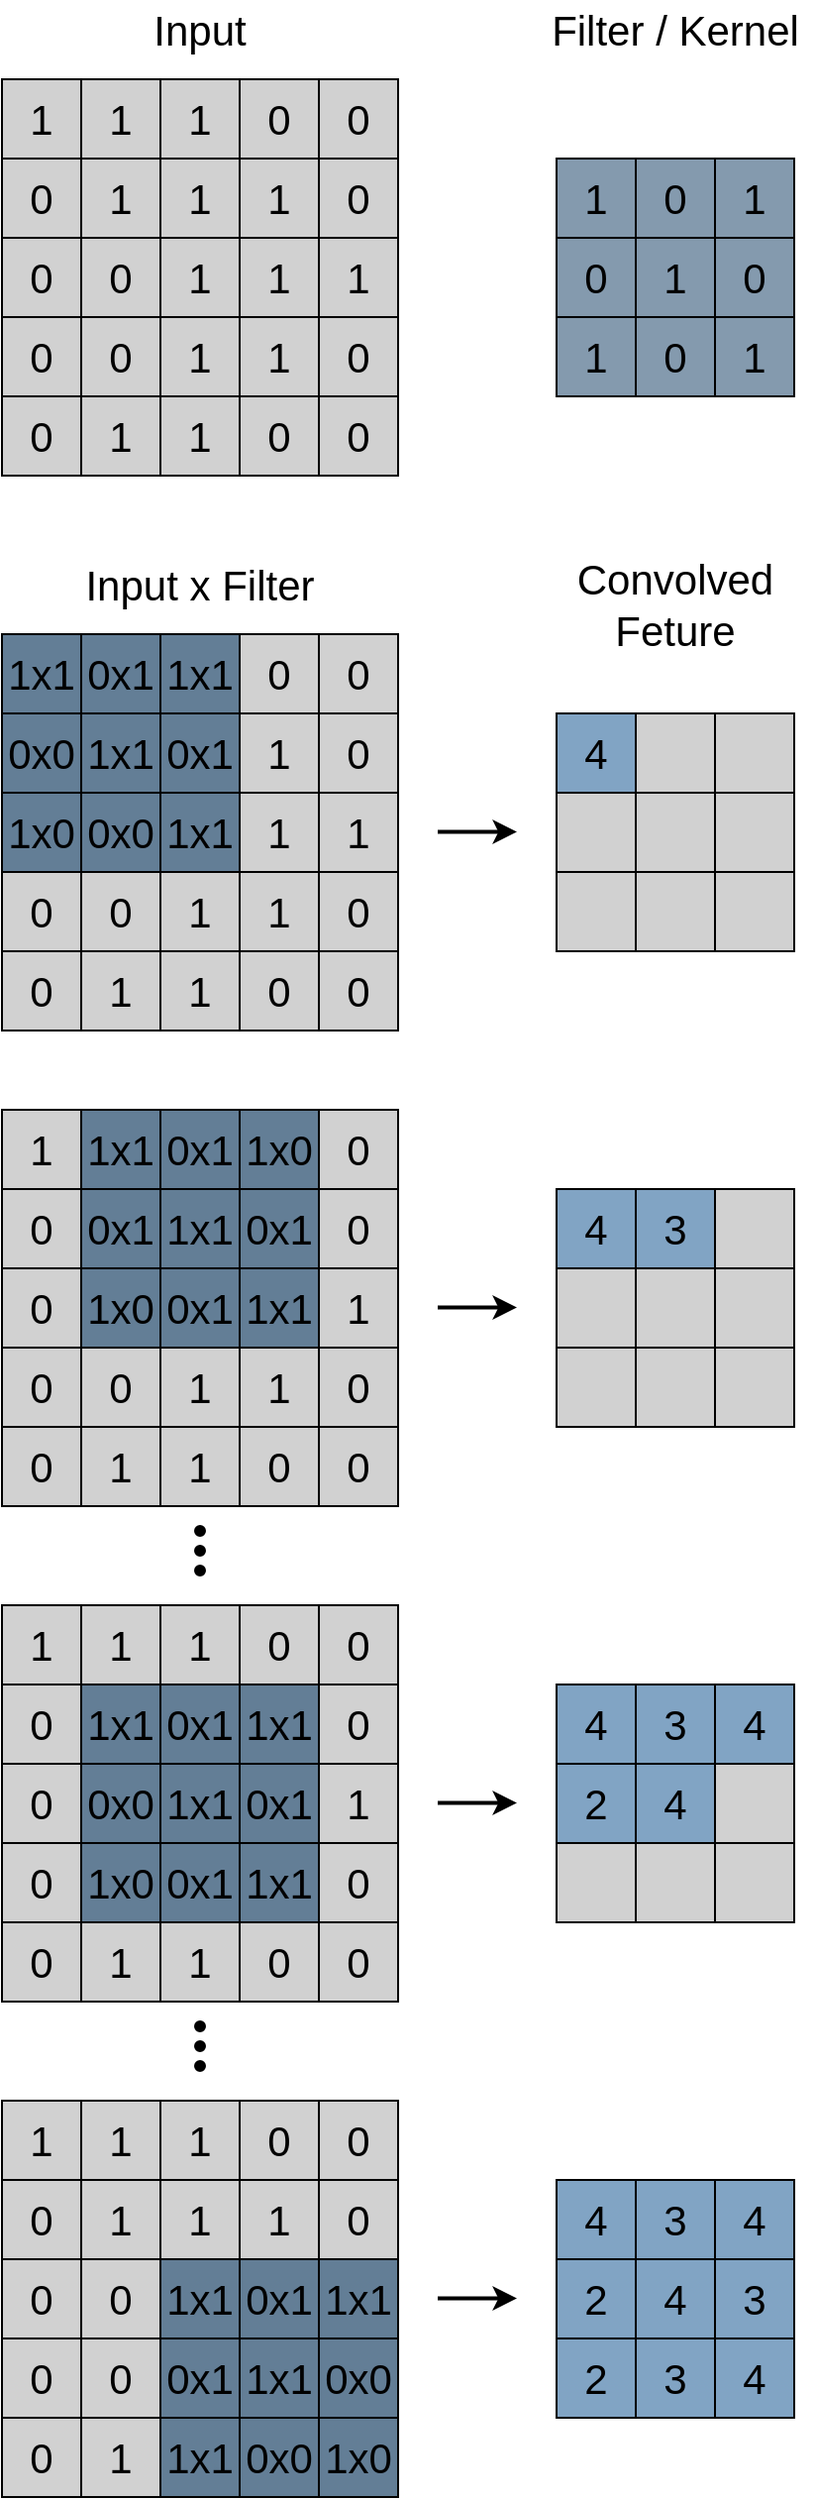 <mxfile version="13.0.8" type="device"><diagram id="mAF7SXQ1XFyMI6pTBtp6" name="Page-1"><mxGraphModel dx="2844" dy="1666" grid="1" gridSize="10" guides="1" tooltips="1" connect="1" arrows="1" fold="1" page="1" pageScale="1" pageWidth="827" pageHeight="1169" math="0" shadow="0"><root><mxCell id="0"/><mxCell id="1" parent="0"/><mxCell id="jzNENLm-D57coxtPgJk1-6" value="" style="whiteSpace=wrap;html=1;aspect=fixed;shadow=0;strokeColor=#000000;strokeWidth=1;fillColor=#D1D1D1;gradientColor=none;" vertex="1" parent="1"><mxGeometry x="80" y="360" width="200" height="200" as="geometry"/></mxCell><mxCell id="jzNENLm-D57coxtPgJk1-7" value="1x1" style="whiteSpace=wrap;html=1;aspect=fixed;shadow=0;strokeColor=#000000;strokeWidth=1;fillColor=#637E96;gradientColor=none;fontSize=21;" vertex="1" parent="1"><mxGeometry x="80" y="360" width="40" height="40" as="geometry"/></mxCell><mxCell id="jzNENLm-D57coxtPgJk1-8" value="0x1" style="whiteSpace=wrap;html=1;aspect=fixed;shadow=0;strokeColor=#000000;strokeWidth=1;fillColor=#637E96;gradientColor=none;fontSize=21;" vertex="1" parent="1"><mxGeometry x="120" y="360" width="40" height="40" as="geometry"/></mxCell><mxCell id="jzNENLm-D57coxtPgJk1-9" value="1x1" style="whiteSpace=wrap;html=1;aspect=fixed;shadow=0;strokeColor=#000000;strokeWidth=1;fillColor=#637E96;gradientColor=none;fontSize=21;" vertex="1" parent="1"><mxGeometry x="160" y="360" width="40" height="40" as="geometry"/></mxCell><mxCell id="jzNENLm-D57coxtPgJk1-10" value="0" style="whiteSpace=wrap;html=1;aspect=fixed;shadow=0;strokeColor=#000000;strokeWidth=1;fillColor=#D1D1D1;gradientColor=none;fontSize=21;" vertex="1" parent="1"><mxGeometry x="200" y="360" width="40" height="40" as="geometry"/></mxCell><mxCell id="jzNENLm-D57coxtPgJk1-12" value="0" style="whiteSpace=wrap;html=1;aspect=fixed;shadow=0;strokeColor=#000000;strokeWidth=1;fillColor=#D1D1D1;gradientColor=none;fontSize=21;" vertex="1" parent="1"><mxGeometry x="240" y="360" width="40" height="40" as="geometry"/></mxCell><mxCell id="jzNENLm-D57coxtPgJk1-19" value="0x0" style="whiteSpace=wrap;html=1;aspect=fixed;shadow=0;strokeColor=#000000;strokeWidth=1;fillColor=#637E96;gradientColor=none;fontSize=21;" vertex="1" parent="1"><mxGeometry x="80" y="400" width="40" height="40" as="geometry"/></mxCell><mxCell id="jzNENLm-D57coxtPgJk1-20" value="1x1" style="whiteSpace=wrap;html=1;aspect=fixed;shadow=0;strokeColor=#000000;strokeWidth=1;fillColor=#637E96;gradientColor=none;fontSize=21;" vertex="1" parent="1"><mxGeometry x="120" y="400" width="40" height="40" as="geometry"/></mxCell><mxCell id="jzNENLm-D57coxtPgJk1-21" value="0x1" style="whiteSpace=wrap;html=1;aspect=fixed;shadow=0;strokeColor=#000000;strokeWidth=1;fillColor=#637E96;gradientColor=none;fontSize=21;" vertex="1" parent="1"><mxGeometry x="160" y="400" width="40" height="40" as="geometry"/></mxCell><mxCell id="jzNENLm-D57coxtPgJk1-22" value="1" style="whiteSpace=wrap;html=1;aspect=fixed;shadow=0;strokeColor=#000000;strokeWidth=1;fillColor=#D1D1D1;gradientColor=none;fontSize=21;" vertex="1" parent="1"><mxGeometry x="200" y="400" width="40" height="40" as="geometry"/></mxCell><mxCell id="jzNENLm-D57coxtPgJk1-23" value="0" style="whiteSpace=wrap;html=1;aspect=fixed;shadow=0;strokeColor=#000000;strokeWidth=1;fillColor=#D1D1D1;gradientColor=none;fontSize=21;" vertex="1" parent="1"><mxGeometry x="240" y="400" width="40" height="40" as="geometry"/></mxCell><mxCell id="jzNENLm-D57coxtPgJk1-24" value="1x0" style="whiteSpace=wrap;html=1;aspect=fixed;shadow=0;strokeColor=#000000;strokeWidth=1;fillColor=#637E96;gradientColor=none;fontSize=21;" vertex="1" parent="1"><mxGeometry x="80" y="440" width="40" height="40" as="geometry"/></mxCell><mxCell id="jzNENLm-D57coxtPgJk1-25" value="0x0" style="whiteSpace=wrap;html=1;aspect=fixed;shadow=0;strokeColor=#000000;strokeWidth=1;fillColor=#637E96;gradientColor=none;fontSize=21;" vertex="1" parent="1"><mxGeometry x="120" y="440" width="40" height="40" as="geometry"/></mxCell><mxCell id="jzNENLm-D57coxtPgJk1-26" value="1x1" style="whiteSpace=wrap;html=1;aspect=fixed;shadow=0;strokeColor=#000000;strokeWidth=1;fillColor=#637E96;gradientColor=none;fontSize=21;" vertex="1" parent="1"><mxGeometry x="160" y="440" width="40" height="40" as="geometry"/></mxCell><mxCell id="jzNENLm-D57coxtPgJk1-27" value="1" style="whiteSpace=wrap;html=1;aspect=fixed;shadow=0;strokeColor=#000000;strokeWidth=1;fillColor=#D1D1D1;gradientColor=none;fontSize=21;" vertex="1" parent="1"><mxGeometry x="200" y="440" width="40" height="40" as="geometry"/></mxCell><mxCell id="jzNENLm-D57coxtPgJk1-28" value="1" style="whiteSpace=wrap;html=1;aspect=fixed;shadow=0;strokeColor=#000000;strokeWidth=1;fillColor=#D1D1D1;gradientColor=none;fontSize=21;" vertex="1" parent="1"><mxGeometry x="240" y="440" width="40" height="40" as="geometry"/></mxCell><mxCell id="jzNENLm-D57coxtPgJk1-29" value="0" style="whiteSpace=wrap;html=1;aspect=fixed;shadow=0;strokeColor=#000000;strokeWidth=1;fillColor=#D1D1D1;gradientColor=none;fontSize=21;" vertex="1" parent="1"><mxGeometry x="80" y="480" width="40" height="40" as="geometry"/></mxCell><mxCell id="jzNENLm-D57coxtPgJk1-30" value="0" style="whiteSpace=wrap;html=1;aspect=fixed;shadow=0;strokeColor=#000000;strokeWidth=1;fillColor=#D1D1D1;gradientColor=none;fontSize=21;" vertex="1" parent="1"><mxGeometry x="120" y="480" width="40" height="40" as="geometry"/></mxCell><mxCell id="jzNENLm-D57coxtPgJk1-31" value="1" style="whiteSpace=wrap;html=1;aspect=fixed;shadow=0;strokeColor=#000000;strokeWidth=1;fillColor=#D1D1D1;gradientColor=none;fontSize=21;" vertex="1" parent="1"><mxGeometry x="160" y="480" width="40" height="40" as="geometry"/></mxCell><mxCell id="jzNENLm-D57coxtPgJk1-32" value="1" style="whiteSpace=wrap;html=1;aspect=fixed;shadow=0;strokeColor=#000000;strokeWidth=1;fillColor=#D1D1D1;gradientColor=none;fontSize=21;" vertex="1" parent="1"><mxGeometry x="200" y="480" width="40" height="40" as="geometry"/></mxCell><mxCell id="jzNENLm-D57coxtPgJk1-33" value="0" style="whiteSpace=wrap;html=1;aspect=fixed;shadow=0;strokeColor=#000000;strokeWidth=1;fillColor=#D1D1D1;gradientColor=none;fontSize=21;" vertex="1" parent="1"><mxGeometry x="240" y="480" width="40" height="40" as="geometry"/></mxCell><mxCell id="jzNENLm-D57coxtPgJk1-34" value="0" style="whiteSpace=wrap;html=1;aspect=fixed;shadow=0;strokeColor=#000000;strokeWidth=1;fillColor=#D1D1D1;gradientColor=none;fontSize=21;" vertex="1" parent="1"><mxGeometry x="80" y="520" width="40" height="40" as="geometry"/></mxCell><mxCell id="jzNENLm-D57coxtPgJk1-35" value="1" style="whiteSpace=wrap;html=1;aspect=fixed;shadow=0;strokeColor=#000000;strokeWidth=1;fillColor=#D1D1D1;gradientColor=none;fontSize=21;" vertex="1" parent="1"><mxGeometry x="120" y="520" width="40" height="40" as="geometry"/></mxCell><mxCell id="jzNENLm-D57coxtPgJk1-36" value="1" style="whiteSpace=wrap;html=1;aspect=fixed;shadow=0;strokeColor=#000000;strokeWidth=1;fillColor=#D1D1D1;gradientColor=none;fontSize=21;" vertex="1" parent="1"><mxGeometry x="160" y="520" width="40" height="40" as="geometry"/></mxCell><mxCell id="jzNENLm-D57coxtPgJk1-37" value="0" style="whiteSpace=wrap;html=1;aspect=fixed;shadow=0;strokeColor=#000000;strokeWidth=1;fillColor=#D1D1D1;gradientColor=none;fontSize=21;" vertex="1" parent="1"><mxGeometry x="200" y="520" width="40" height="40" as="geometry"/></mxCell><mxCell id="jzNENLm-D57coxtPgJk1-38" value="0" style="whiteSpace=wrap;html=1;aspect=fixed;shadow=0;strokeColor=#000000;strokeWidth=1;fillColor=#D1D1D1;gradientColor=none;fontSize=21;" vertex="1" parent="1"><mxGeometry x="240" y="520" width="40" height="40" as="geometry"/></mxCell><mxCell id="jzNENLm-D57coxtPgJk1-39" value="" style="whiteSpace=wrap;html=1;aspect=fixed;shadow=0;strokeColor=#000000;strokeWidth=1;fillColor=#D1D1D1;gradientColor=none;fontSize=21;" vertex="1" parent="1"><mxGeometry x="360" y="400" width="120" height="120" as="geometry"/></mxCell><mxCell id="jzNENLm-D57coxtPgJk1-41" value="4" style="whiteSpace=wrap;html=1;aspect=fixed;shadow=0;strokeColor=#000000;strokeWidth=1;fillColor=#81A4C4;gradientColor=none;fontSize=21;" vertex="1" parent="1"><mxGeometry x="360" y="400" width="40" height="40" as="geometry"/></mxCell><mxCell id="jzNENLm-D57coxtPgJk1-42" value="&amp;nbsp;" style="whiteSpace=wrap;html=1;aspect=fixed;shadow=0;strokeColor=#000000;strokeWidth=1;fillColor=#D1D1D1;gradientColor=none;fontSize=21;" vertex="1" parent="1"><mxGeometry x="400" y="400" width="40" height="40" as="geometry"/></mxCell><mxCell id="jzNENLm-D57coxtPgJk1-43" value="&amp;nbsp;" style="whiteSpace=wrap;html=1;aspect=fixed;shadow=0;strokeColor=#000000;strokeWidth=1;fillColor=#D1D1D1;gradientColor=none;fontSize=21;" vertex="1" parent="1"><mxGeometry x="440" y="400" width="40" height="40" as="geometry"/></mxCell><mxCell id="jzNENLm-D57coxtPgJk1-44" value="&amp;nbsp;" style="whiteSpace=wrap;html=1;aspect=fixed;shadow=0;strokeColor=#000000;strokeWidth=1;fillColor=#D1D1D1;gradientColor=none;fontSize=21;" vertex="1" parent="1"><mxGeometry x="360" y="440" width="40" height="40" as="geometry"/></mxCell><mxCell id="jzNENLm-D57coxtPgJk1-45" value="&amp;nbsp;" style="whiteSpace=wrap;html=1;aspect=fixed;shadow=0;strokeColor=#000000;strokeWidth=1;fillColor=#D1D1D1;gradientColor=none;fontSize=21;" vertex="1" parent="1"><mxGeometry x="400" y="440" width="40" height="40" as="geometry"/></mxCell><mxCell id="jzNENLm-D57coxtPgJk1-46" value="&amp;nbsp;" style="whiteSpace=wrap;html=1;aspect=fixed;shadow=0;strokeColor=#000000;strokeWidth=1;fillColor=#D1D1D1;gradientColor=none;fontSize=21;" vertex="1" parent="1"><mxGeometry x="440" y="440" width="40" height="40" as="geometry"/></mxCell><mxCell id="jzNENLm-D57coxtPgJk1-47" value="&amp;nbsp;" style="whiteSpace=wrap;html=1;aspect=fixed;shadow=0;strokeColor=#000000;strokeWidth=1;fillColor=#D1D1D1;gradientColor=none;fontSize=21;" vertex="1" parent="1"><mxGeometry x="360" y="480" width="40" height="40" as="geometry"/></mxCell><mxCell id="jzNENLm-D57coxtPgJk1-48" value="&amp;nbsp;" style="whiteSpace=wrap;html=1;aspect=fixed;shadow=0;strokeColor=#000000;strokeWidth=1;fillColor=#D1D1D1;gradientColor=none;fontSize=21;" vertex="1" parent="1"><mxGeometry x="400" y="480" width="40" height="40" as="geometry"/></mxCell><mxCell id="jzNENLm-D57coxtPgJk1-49" value="&amp;nbsp;" style="whiteSpace=wrap;html=1;aspect=fixed;shadow=0;strokeColor=#000000;strokeWidth=1;fillColor=#D1D1D1;gradientColor=none;fontSize=21;" vertex="1" parent="1"><mxGeometry x="440" y="480" width="40" height="40" as="geometry"/></mxCell><mxCell id="jzNENLm-D57coxtPgJk1-50" value="" style="whiteSpace=wrap;html=1;aspect=fixed;shadow=0;strokeColor=#000000;strokeWidth=1;fillColor=#D1D1D1;gradientColor=none;" vertex="1" parent="1"><mxGeometry x="80" y="1100" width="200" height="200" as="geometry"/></mxCell><mxCell id="jzNENLm-D57coxtPgJk1-51" value="1" style="whiteSpace=wrap;html=1;aspect=fixed;shadow=0;strokeColor=#000000;strokeWidth=1;fillColor=#D1D1D1;gradientColor=none;fontSize=21;" vertex="1" parent="1"><mxGeometry x="80" y="1100" width="40" height="40" as="geometry"/></mxCell><mxCell id="jzNENLm-D57coxtPgJk1-52" value="1" style="whiteSpace=wrap;html=1;aspect=fixed;shadow=0;strokeColor=#000000;strokeWidth=1;fillColor=#D1D1D1;gradientColor=none;fontSize=21;" vertex="1" parent="1"><mxGeometry x="120" y="1100" width="40" height="40" as="geometry"/></mxCell><mxCell id="jzNENLm-D57coxtPgJk1-53" value="1" style="whiteSpace=wrap;html=1;aspect=fixed;shadow=0;strokeColor=#000000;strokeWidth=1;fillColor=#D1D1D1;gradientColor=none;fontSize=21;" vertex="1" parent="1"><mxGeometry x="160" y="1100" width="40" height="40" as="geometry"/></mxCell><mxCell id="jzNENLm-D57coxtPgJk1-54" value="0" style="whiteSpace=wrap;html=1;aspect=fixed;shadow=0;strokeColor=#000000;strokeWidth=1;fillColor=#D1D1D1;gradientColor=none;fontSize=21;" vertex="1" parent="1"><mxGeometry x="200" y="1100" width="40" height="40" as="geometry"/></mxCell><mxCell id="jzNENLm-D57coxtPgJk1-55" value="0" style="whiteSpace=wrap;html=1;aspect=fixed;shadow=0;strokeColor=#000000;strokeWidth=1;fillColor=#D1D1D1;gradientColor=none;fontSize=21;" vertex="1" parent="1"><mxGeometry x="240" y="1100" width="40" height="40" as="geometry"/></mxCell><mxCell id="jzNENLm-D57coxtPgJk1-56" value="0" style="whiteSpace=wrap;html=1;aspect=fixed;shadow=0;strokeColor=#000000;strokeWidth=1;fillColor=#D1D1D1;gradientColor=none;fontSize=21;" vertex="1" parent="1"><mxGeometry x="80" y="1140" width="40" height="40" as="geometry"/></mxCell><mxCell id="jzNENLm-D57coxtPgJk1-57" value="1" style="whiteSpace=wrap;html=1;aspect=fixed;shadow=0;strokeColor=#000000;strokeWidth=1;fillColor=#D1D1D1;gradientColor=none;fontSize=21;" vertex="1" parent="1"><mxGeometry x="120" y="1140" width="40" height="40" as="geometry"/></mxCell><mxCell id="jzNENLm-D57coxtPgJk1-58" value="1" style="whiteSpace=wrap;html=1;aspect=fixed;shadow=0;strokeColor=#000000;strokeWidth=1;fillColor=#D1D1D1;gradientColor=none;fontSize=21;" vertex="1" parent="1"><mxGeometry x="160" y="1140" width="40" height="40" as="geometry"/></mxCell><mxCell id="jzNENLm-D57coxtPgJk1-59" value="1" style="whiteSpace=wrap;html=1;aspect=fixed;shadow=0;strokeColor=#000000;strokeWidth=1;fillColor=#D1D1D1;gradientColor=none;fontSize=21;" vertex="1" parent="1"><mxGeometry x="200" y="1140" width="40" height="40" as="geometry"/></mxCell><mxCell id="jzNENLm-D57coxtPgJk1-60" value="0" style="whiteSpace=wrap;html=1;aspect=fixed;shadow=0;strokeColor=#000000;strokeWidth=1;fillColor=#D1D1D1;gradientColor=none;fontSize=21;" vertex="1" parent="1"><mxGeometry x="240" y="1140" width="40" height="40" as="geometry"/></mxCell><mxCell id="jzNENLm-D57coxtPgJk1-61" value="0" style="whiteSpace=wrap;html=1;aspect=fixed;shadow=0;strokeColor=#000000;strokeWidth=1;fillColor=#D1D1D1;gradientColor=none;fontSize=21;" vertex="1" parent="1"><mxGeometry x="80" y="1180" width="40" height="40" as="geometry"/></mxCell><mxCell id="jzNENLm-D57coxtPgJk1-62" value="0" style="whiteSpace=wrap;html=1;aspect=fixed;shadow=0;strokeColor=#000000;strokeWidth=1;fillColor=#D1D1D1;gradientColor=none;fontSize=21;" vertex="1" parent="1"><mxGeometry x="120" y="1180" width="40" height="40" as="geometry"/></mxCell><mxCell id="jzNENLm-D57coxtPgJk1-63" value="1x1" style="whiteSpace=wrap;html=1;aspect=fixed;shadow=0;strokeColor=#000000;strokeWidth=1;fillColor=#637E96;gradientColor=none;fontSize=21;" vertex="1" parent="1"><mxGeometry x="160" y="1180" width="40" height="40" as="geometry"/></mxCell><mxCell id="jzNENLm-D57coxtPgJk1-64" value="0x1" style="whiteSpace=wrap;html=1;aspect=fixed;shadow=0;strokeColor=#000000;strokeWidth=1;fillColor=#637E96;gradientColor=none;fontSize=21;" vertex="1" parent="1"><mxGeometry x="200" y="1180" width="40" height="40" as="geometry"/></mxCell><mxCell id="jzNENLm-D57coxtPgJk1-65" value="1x1" style="whiteSpace=wrap;html=1;aspect=fixed;shadow=0;strokeColor=#000000;strokeWidth=1;fillColor=#637E96;gradientColor=none;fontSize=21;" vertex="1" parent="1"><mxGeometry x="240" y="1180" width="40" height="40" as="geometry"/></mxCell><mxCell id="jzNENLm-D57coxtPgJk1-66" value="0" style="whiteSpace=wrap;html=1;aspect=fixed;shadow=0;strokeColor=#000000;strokeWidth=1;fillColor=#D1D1D1;gradientColor=none;fontSize=21;" vertex="1" parent="1"><mxGeometry x="80" y="1220" width="40" height="40" as="geometry"/></mxCell><mxCell id="jzNENLm-D57coxtPgJk1-67" value="0" style="whiteSpace=wrap;html=1;aspect=fixed;shadow=0;strokeColor=#000000;strokeWidth=1;fillColor=#D1D1D1;gradientColor=none;fontSize=21;" vertex="1" parent="1"><mxGeometry x="120" y="1220" width="40" height="40" as="geometry"/></mxCell><mxCell id="jzNENLm-D57coxtPgJk1-68" value="0x1" style="whiteSpace=wrap;html=1;aspect=fixed;shadow=0;strokeColor=#000000;strokeWidth=1;fillColor=#637E96;gradientColor=none;fontSize=21;" vertex="1" parent="1"><mxGeometry x="160" y="1220" width="40" height="40" as="geometry"/></mxCell><mxCell id="jzNENLm-D57coxtPgJk1-69" value="1x1" style="whiteSpace=wrap;html=1;aspect=fixed;shadow=0;strokeColor=#000000;strokeWidth=1;fillColor=#637E96;gradientColor=none;fontSize=21;" vertex="1" parent="1"><mxGeometry x="200" y="1220" width="40" height="40" as="geometry"/></mxCell><mxCell id="jzNENLm-D57coxtPgJk1-70" value="0x0" style="whiteSpace=wrap;html=1;aspect=fixed;shadow=0;strokeColor=#000000;strokeWidth=1;fillColor=#637E96;gradientColor=none;fontSize=21;" vertex="1" parent="1"><mxGeometry x="240" y="1220" width="40" height="40" as="geometry"/></mxCell><mxCell id="jzNENLm-D57coxtPgJk1-71" value="0" style="whiteSpace=wrap;html=1;aspect=fixed;shadow=0;strokeColor=#000000;strokeWidth=1;fillColor=#D1D1D1;gradientColor=none;fontSize=21;" vertex="1" parent="1"><mxGeometry x="80" y="1260" width="40" height="40" as="geometry"/></mxCell><mxCell id="jzNENLm-D57coxtPgJk1-72" value="1" style="whiteSpace=wrap;html=1;aspect=fixed;shadow=0;strokeColor=#000000;strokeWidth=1;fillColor=#D1D1D1;gradientColor=none;fontSize=21;" vertex="1" parent="1"><mxGeometry x="120" y="1260" width="40" height="40" as="geometry"/></mxCell><mxCell id="jzNENLm-D57coxtPgJk1-73" value="1x1" style="whiteSpace=wrap;html=1;aspect=fixed;shadow=0;strokeColor=#000000;strokeWidth=1;fillColor=#637E96;gradientColor=none;fontSize=21;" vertex="1" parent="1"><mxGeometry x="160" y="1260" width="40" height="40" as="geometry"/></mxCell><mxCell id="jzNENLm-D57coxtPgJk1-74" value="0x0" style="whiteSpace=wrap;html=1;aspect=fixed;shadow=0;strokeColor=#000000;strokeWidth=1;fillColor=#637E96;gradientColor=none;fontSize=21;" vertex="1" parent="1"><mxGeometry x="200" y="1260" width="40" height="40" as="geometry"/></mxCell><mxCell id="jzNENLm-D57coxtPgJk1-75" value="1x0" style="whiteSpace=wrap;html=1;aspect=fixed;shadow=0;strokeColor=#000000;strokeWidth=1;fillColor=#637E96;gradientColor=none;fontSize=21;" vertex="1" parent="1"><mxGeometry x="240" y="1260" width="40" height="40" as="geometry"/></mxCell><mxCell id="jzNENLm-D57coxtPgJk1-76" value="" style="whiteSpace=wrap;html=1;aspect=fixed;shadow=0;strokeColor=#000000;strokeWidth=1;fillColor=#81A4C4;gradientColor=none;fontSize=21;" vertex="1" parent="1"><mxGeometry x="360" y="1140" width="120" height="120" as="geometry"/></mxCell><mxCell id="jzNENLm-D57coxtPgJk1-77" value="4" style="whiteSpace=wrap;html=1;aspect=fixed;shadow=0;strokeColor=#000000;strokeWidth=1;fillColor=#81A4C4;gradientColor=none;fontSize=21;" vertex="1" parent="1"><mxGeometry x="360" y="1140" width="40" height="40" as="geometry"/></mxCell><mxCell id="jzNENLm-D57coxtPgJk1-78" value="3" style="whiteSpace=wrap;html=1;aspect=fixed;shadow=0;strokeColor=#000000;strokeWidth=1;fillColor=#81A4C4;gradientColor=none;fontSize=21;" vertex="1" parent="1"><mxGeometry x="400" y="1140" width="40" height="40" as="geometry"/></mxCell><mxCell id="jzNENLm-D57coxtPgJk1-79" value="4" style="whiteSpace=wrap;html=1;aspect=fixed;shadow=0;strokeColor=#000000;strokeWidth=1;fillColor=#81A4C4;gradientColor=none;fontSize=21;" vertex="1" parent="1"><mxGeometry x="440" y="1140" width="40" height="40" as="geometry"/></mxCell><mxCell id="jzNENLm-D57coxtPgJk1-80" value="2" style="whiteSpace=wrap;html=1;aspect=fixed;shadow=0;strokeColor=#000000;strokeWidth=1;fillColor=#81A4C4;gradientColor=none;fontSize=21;" vertex="1" parent="1"><mxGeometry x="360" y="1180" width="40" height="40" as="geometry"/></mxCell><mxCell id="jzNENLm-D57coxtPgJk1-81" value="4" style="whiteSpace=wrap;html=1;aspect=fixed;shadow=0;strokeColor=#000000;strokeWidth=1;fillColor=#81A4C4;gradientColor=none;fontSize=21;" vertex="1" parent="1"><mxGeometry x="400" y="1180" width="40" height="40" as="geometry"/></mxCell><mxCell id="jzNENLm-D57coxtPgJk1-82" value="3" style="whiteSpace=wrap;html=1;aspect=fixed;shadow=0;strokeColor=#000000;strokeWidth=1;fillColor=#81A4C4;gradientColor=none;fontSize=21;" vertex="1" parent="1"><mxGeometry x="440" y="1180" width="40" height="40" as="geometry"/></mxCell><mxCell id="jzNENLm-D57coxtPgJk1-83" value="2" style="whiteSpace=wrap;html=1;aspect=fixed;shadow=0;strokeColor=#000000;strokeWidth=1;fillColor=#81A4C4;gradientColor=none;fontSize=21;" vertex="1" parent="1"><mxGeometry x="360" y="1220" width="40" height="40" as="geometry"/></mxCell><mxCell id="jzNENLm-D57coxtPgJk1-84" value="3" style="whiteSpace=wrap;html=1;aspect=fixed;shadow=0;strokeColor=#000000;strokeWidth=1;fillColor=#81A4C4;gradientColor=none;fontSize=21;" vertex="1" parent="1"><mxGeometry x="400" y="1220" width="40" height="40" as="geometry"/></mxCell><mxCell id="jzNENLm-D57coxtPgJk1-85" value="4" style="whiteSpace=wrap;html=1;aspect=fixed;shadow=0;strokeColor=#000000;strokeWidth=1;fillColor=#81A4C4;gradientColor=none;fontSize=21;" vertex="1" parent="1"><mxGeometry x="440" y="1220" width="40" height="40" as="geometry"/></mxCell><mxCell id="jzNENLm-D57coxtPgJk1-86" value="" style="whiteSpace=wrap;html=1;aspect=fixed;shadow=0;strokeColor=#000000;strokeWidth=1;fillColor=#D1D1D1;gradientColor=none;" vertex="1" parent="1"><mxGeometry x="80" y="600" width="200" height="200" as="geometry"/></mxCell><mxCell id="jzNENLm-D57coxtPgJk1-87" value="1" style="whiteSpace=wrap;html=1;aspect=fixed;shadow=0;strokeColor=#000000;strokeWidth=1;fillColor=#D1D1D1;gradientColor=none;fontSize=21;" vertex="1" parent="1"><mxGeometry x="80" y="600" width="40" height="40" as="geometry"/></mxCell><mxCell id="jzNENLm-D57coxtPgJk1-88" value="1x1" style="whiteSpace=wrap;html=1;aspect=fixed;shadow=0;strokeColor=#000000;strokeWidth=1;fillColor=#637E96;gradientColor=none;fontSize=21;" vertex="1" parent="1"><mxGeometry x="120" y="600" width="40" height="40" as="geometry"/></mxCell><mxCell id="jzNENLm-D57coxtPgJk1-89" value="0x1" style="whiteSpace=wrap;html=1;aspect=fixed;shadow=0;strokeColor=#000000;strokeWidth=1;fillColor=#637E96;gradientColor=none;fontSize=21;" vertex="1" parent="1"><mxGeometry x="160" y="600" width="40" height="40" as="geometry"/></mxCell><mxCell id="jzNENLm-D57coxtPgJk1-90" value="1x0" style="whiteSpace=wrap;html=1;aspect=fixed;shadow=0;strokeColor=#000000;strokeWidth=1;fillColor=#637E96;gradientColor=none;fontSize=21;" vertex="1" parent="1"><mxGeometry x="200" y="600" width="40" height="40" as="geometry"/></mxCell><mxCell id="jzNENLm-D57coxtPgJk1-91" value="0" style="whiteSpace=wrap;html=1;aspect=fixed;shadow=0;strokeColor=#000000;strokeWidth=1;fillColor=#D1D1D1;gradientColor=none;fontSize=21;" vertex="1" parent="1"><mxGeometry x="240" y="600" width="40" height="40" as="geometry"/></mxCell><mxCell id="jzNENLm-D57coxtPgJk1-92" value="0" style="whiteSpace=wrap;html=1;aspect=fixed;shadow=0;strokeColor=#000000;strokeWidth=1;fillColor=#D1D1D1;gradientColor=none;fontSize=21;" vertex="1" parent="1"><mxGeometry x="80" y="640" width="40" height="40" as="geometry"/></mxCell><mxCell id="jzNENLm-D57coxtPgJk1-93" value="0x1" style="whiteSpace=wrap;html=1;aspect=fixed;shadow=0;strokeColor=#000000;strokeWidth=1;fillColor=#637E96;gradientColor=none;fontSize=21;" vertex="1" parent="1"><mxGeometry x="120" y="640" width="40" height="40" as="geometry"/></mxCell><mxCell id="jzNENLm-D57coxtPgJk1-94" value="1x1" style="whiteSpace=wrap;html=1;aspect=fixed;shadow=0;strokeColor=#000000;strokeWidth=1;fillColor=#637E96;gradientColor=none;fontSize=21;" vertex="1" parent="1"><mxGeometry x="160" y="640" width="40" height="40" as="geometry"/></mxCell><mxCell id="jzNENLm-D57coxtPgJk1-95" value="0x1" style="whiteSpace=wrap;html=1;aspect=fixed;shadow=0;strokeColor=#000000;strokeWidth=1;fillColor=#637E96;gradientColor=none;fontSize=21;" vertex="1" parent="1"><mxGeometry x="200" y="640" width="40" height="40" as="geometry"/></mxCell><mxCell id="jzNENLm-D57coxtPgJk1-96" value="0" style="whiteSpace=wrap;html=1;aspect=fixed;shadow=0;strokeColor=#000000;strokeWidth=1;fillColor=#D1D1D1;gradientColor=none;fontSize=21;" vertex="1" parent="1"><mxGeometry x="240" y="640" width="40" height="40" as="geometry"/></mxCell><mxCell id="jzNENLm-D57coxtPgJk1-97" value="0" style="whiteSpace=wrap;html=1;aspect=fixed;shadow=0;strokeColor=#000000;strokeWidth=1;fillColor=#D1D1D1;gradientColor=none;fontSize=21;" vertex="1" parent="1"><mxGeometry x="80" y="680" width="40" height="40" as="geometry"/></mxCell><mxCell id="jzNENLm-D57coxtPgJk1-98" value="1x0" style="whiteSpace=wrap;html=1;aspect=fixed;shadow=0;strokeColor=#000000;strokeWidth=1;fillColor=#637E96;gradientColor=none;fontSize=21;" vertex="1" parent="1"><mxGeometry x="120" y="680" width="40" height="40" as="geometry"/></mxCell><mxCell id="jzNENLm-D57coxtPgJk1-99" value="0x1" style="whiteSpace=wrap;html=1;aspect=fixed;shadow=0;strokeColor=#000000;strokeWidth=1;fillColor=#637E96;gradientColor=none;fontSize=21;" vertex="1" parent="1"><mxGeometry x="160" y="680" width="40" height="40" as="geometry"/></mxCell><mxCell id="jzNENLm-D57coxtPgJk1-100" value="1x1" style="whiteSpace=wrap;html=1;aspect=fixed;shadow=0;strokeColor=#000000;strokeWidth=1;fillColor=#637E96;gradientColor=none;fontSize=21;" vertex="1" parent="1"><mxGeometry x="200" y="680" width="40" height="40" as="geometry"/></mxCell><mxCell id="jzNENLm-D57coxtPgJk1-101" value="1" style="whiteSpace=wrap;html=1;aspect=fixed;shadow=0;strokeColor=#000000;strokeWidth=1;fillColor=#D1D1D1;gradientColor=none;fontSize=21;" vertex="1" parent="1"><mxGeometry x="240" y="680" width="40" height="40" as="geometry"/></mxCell><mxCell id="jzNENLm-D57coxtPgJk1-102" value="0" style="whiteSpace=wrap;html=1;aspect=fixed;shadow=0;strokeColor=#000000;strokeWidth=1;fillColor=#D1D1D1;gradientColor=none;fontSize=21;" vertex="1" parent="1"><mxGeometry x="80" y="720" width="40" height="40" as="geometry"/></mxCell><mxCell id="jzNENLm-D57coxtPgJk1-103" value="0" style="whiteSpace=wrap;html=1;aspect=fixed;shadow=0;strokeColor=#000000;strokeWidth=1;fillColor=#D1D1D1;gradientColor=none;fontSize=21;" vertex="1" parent="1"><mxGeometry x="120" y="720" width="40" height="40" as="geometry"/></mxCell><mxCell id="jzNENLm-D57coxtPgJk1-104" value="1" style="whiteSpace=wrap;html=1;aspect=fixed;shadow=0;strokeColor=#000000;strokeWidth=1;fillColor=#D1D1D1;gradientColor=none;fontSize=21;" vertex="1" parent="1"><mxGeometry x="160" y="720" width="40" height="40" as="geometry"/></mxCell><mxCell id="jzNENLm-D57coxtPgJk1-105" value="1" style="whiteSpace=wrap;html=1;aspect=fixed;shadow=0;strokeColor=#000000;strokeWidth=1;fillColor=#D1D1D1;gradientColor=none;fontSize=21;" vertex="1" parent="1"><mxGeometry x="200" y="720" width="40" height="40" as="geometry"/></mxCell><mxCell id="jzNENLm-D57coxtPgJk1-106" value="0" style="whiteSpace=wrap;html=1;aspect=fixed;shadow=0;strokeColor=#000000;strokeWidth=1;fillColor=#D1D1D1;gradientColor=none;fontSize=21;" vertex="1" parent="1"><mxGeometry x="240" y="720" width="40" height="40" as="geometry"/></mxCell><mxCell id="jzNENLm-D57coxtPgJk1-107" value="0" style="whiteSpace=wrap;html=1;aspect=fixed;shadow=0;strokeColor=#000000;strokeWidth=1;fillColor=#D1D1D1;gradientColor=none;fontSize=21;" vertex="1" parent="1"><mxGeometry x="80" y="760" width="40" height="40" as="geometry"/></mxCell><mxCell id="jzNENLm-D57coxtPgJk1-108" value="1" style="whiteSpace=wrap;html=1;aspect=fixed;shadow=0;strokeColor=#000000;strokeWidth=1;fillColor=#D1D1D1;gradientColor=none;fontSize=21;" vertex="1" parent="1"><mxGeometry x="120" y="760" width="40" height="40" as="geometry"/></mxCell><mxCell id="jzNENLm-D57coxtPgJk1-109" value="1" style="whiteSpace=wrap;html=1;aspect=fixed;shadow=0;strokeColor=#000000;strokeWidth=1;fillColor=#D1D1D1;gradientColor=none;fontSize=21;" vertex="1" parent="1"><mxGeometry x="160" y="760" width="40" height="40" as="geometry"/></mxCell><mxCell id="jzNENLm-D57coxtPgJk1-110" value="0" style="whiteSpace=wrap;html=1;aspect=fixed;shadow=0;strokeColor=#000000;strokeWidth=1;fillColor=#D1D1D1;gradientColor=none;fontSize=21;" vertex="1" parent="1"><mxGeometry x="200" y="760" width="40" height="40" as="geometry"/></mxCell><mxCell id="jzNENLm-D57coxtPgJk1-111" value="0" style="whiteSpace=wrap;html=1;aspect=fixed;shadow=0;strokeColor=#000000;strokeWidth=1;fillColor=#D1D1D1;gradientColor=none;fontSize=21;" vertex="1" parent="1"><mxGeometry x="240" y="760" width="40" height="40" as="geometry"/></mxCell><mxCell id="jzNENLm-D57coxtPgJk1-112" value="" style="whiteSpace=wrap;html=1;aspect=fixed;shadow=0;strokeColor=#000000;strokeWidth=1;fillColor=#D1D1D1;gradientColor=none;fontSize=21;" vertex="1" parent="1"><mxGeometry x="360" y="640" width="120" height="120" as="geometry"/></mxCell><mxCell id="jzNENLm-D57coxtPgJk1-113" value="4" style="whiteSpace=wrap;html=1;aspect=fixed;shadow=0;strokeColor=#000000;strokeWidth=1;fillColor=#81A4C4;gradientColor=none;fontSize=21;" vertex="1" parent="1"><mxGeometry x="360" y="640" width="40" height="40" as="geometry"/></mxCell><mxCell id="jzNENLm-D57coxtPgJk1-114" value="3" style="whiteSpace=wrap;html=1;aspect=fixed;shadow=0;strokeColor=#000000;strokeWidth=1;fillColor=#81A4C4;gradientColor=none;fontSize=21;" vertex="1" parent="1"><mxGeometry x="400" y="640" width="40" height="40" as="geometry"/></mxCell><mxCell id="jzNENLm-D57coxtPgJk1-115" value="&amp;nbsp;" style="whiteSpace=wrap;html=1;aspect=fixed;shadow=0;strokeColor=#000000;strokeWidth=1;fillColor=#D1D1D1;gradientColor=none;fontSize=21;" vertex="1" parent="1"><mxGeometry x="440" y="640" width="40" height="40" as="geometry"/></mxCell><mxCell id="jzNENLm-D57coxtPgJk1-116" value="&amp;nbsp;" style="whiteSpace=wrap;html=1;aspect=fixed;shadow=0;strokeColor=#000000;strokeWidth=1;fillColor=#D1D1D1;gradientColor=none;fontSize=21;" vertex="1" parent="1"><mxGeometry x="360" y="680" width="40" height="40" as="geometry"/></mxCell><mxCell id="jzNENLm-D57coxtPgJk1-117" value="&amp;nbsp;" style="whiteSpace=wrap;html=1;aspect=fixed;shadow=0;strokeColor=#000000;strokeWidth=1;fillColor=#D1D1D1;gradientColor=none;fontSize=21;" vertex="1" parent="1"><mxGeometry x="400" y="680" width="40" height="40" as="geometry"/></mxCell><mxCell id="jzNENLm-D57coxtPgJk1-118" value="&amp;nbsp;" style="whiteSpace=wrap;html=1;aspect=fixed;shadow=0;strokeColor=#000000;strokeWidth=1;fillColor=#D1D1D1;gradientColor=none;fontSize=21;" vertex="1" parent="1"><mxGeometry x="440" y="680" width="40" height="40" as="geometry"/></mxCell><mxCell id="jzNENLm-D57coxtPgJk1-119" value="&amp;nbsp;" style="whiteSpace=wrap;html=1;aspect=fixed;shadow=0;strokeColor=#000000;strokeWidth=1;fillColor=#D1D1D1;gradientColor=none;fontSize=21;" vertex="1" parent="1"><mxGeometry x="360" y="720" width="40" height="40" as="geometry"/></mxCell><mxCell id="jzNENLm-D57coxtPgJk1-120" value="&amp;nbsp;" style="whiteSpace=wrap;html=1;aspect=fixed;shadow=0;strokeColor=#000000;strokeWidth=1;fillColor=#D1D1D1;gradientColor=none;fontSize=21;" vertex="1" parent="1"><mxGeometry x="400" y="720" width="40" height="40" as="geometry"/></mxCell><mxCell id="jzNENLm-D57coxtPgJk1-121" value="&amp;nbsp;" style="whiteSpace=wrap;html=1;aspect=fixed;shadow=0;strokeColor=#000000;strokeWidth=1;fillColor=#D1D1D1;gradientColor=none;fontSize=21;" vertex="1" parent="1"><mxGeometry x="440" y="720" width="40" height="40" as="geometry"/></mxCell><mxCell id="jzNENLm-D57coxtPgJk1-123" value="" style="whiteSpace=wrap;html=1;aspect=fixed;shadow=0;strokeColor=#000000;strokeWidth=1;fillColor=#D1D1D1;gradientColor=none;" vertex="1" parent="1"><mxGeometry x="80" y="850" width="200" height="200" as="geometry"/></mxCell><mxCell id="jzNENLm-D57coxtPgJk1-124" value="1" style="whiteSpace=wrap;html=1;aspect=fixed;shadow=0;strokeColor=#000000;strokeWidth=1;fillColor=#D1D1D1;gradientColor=none;fontSize=21;" vertex="1" parent="1"><mxGeometry x="80" y="850" width="40" height="40" as="geometry"/></mxCell><mxCell id="jzNENLm-D57coxtPgJk1-125" value="1" style="whiteSpace=wrap;html=1;aspect=fixed;shadow=0;strokeColor=#000000;strokeWidth=1;fillColor=#D1D1D1;gradientColor=none;fontSize=21;" vertex="1" parent="1"><mxGeometry x="120" y="850" width="40" height="40" as="geometry"/></mxCell><mxCell id="jzNENLm-D57coxtPgJk1-126" value="1" style="whiteSpace=wrap;html=1;aspect=fixed;shadow=0;strokeColor=#000000;strokeWidth=1;fillColor=#D1D1D1;gradientColor=none;fontSize=21;" vertex="1" parent="1"><mxGeometry x="160" y="850" width="40" height="40" as="geometry"/></mxCell><mxCell id="jzNENLm-D57coxtPgJk1-127" value="0" style="whiteSpace=wrap;html=1;aspect=fixed;shadow=0;strokeColor=#000000;strokeWidth=1;fillColor=#D1D1D1;gradientColor=none;fontSize=21;" vertex="1" parent="1"><mxGeometry x="200" y="850" width="40" height="40" as="geometry"/></mxCell><mxCell id="jzNENLm-D57coxtPgJk1-128" value="0" style="whiteSpace=wrap;html=1;aspect=fixed;shadow=0;strokeColor=#000000;strokeWidth=1;fillColor=#D1D1D1;gradientColor=none;fontSize=21;" vertex="1" parent="1"><mxGeometry x="240" y="850" width="40" height="40" as="geometry"/></mxCell><mxCell id="jzNENLm-D57coxtPgJk1-129" value="0" style="whiteSpace=wrap;html=1;aspect=fixed;shadow=0;strokeColor=#000000;strokeWidth=1;fillColor=#D1D1D1;gradientColor=none;fontSize=21;" vertex="1" parent="1"><mxGeometry x="80" y="890" width="40" height="40" as="geometry"/></mxCell><mxCell id="jzNENLm-D57coxtPgJk1-130" value="1x1" style="whiteSpace=wrap;html=1;aspect=fixed;shadow=0;strokeColor=#000000;strokeWidth=1;fillColor=#637E96;gradientColor=none;fontSize=21;" vertex="1" parent="1"><mxGeometry x="120" y="890" width="40" height="40" as="geometry"/></mxCell><mxCell id="jzNENLm-D57coxtPgJk1-131" value="0x1" style="whiteSpace=wrap;html=1;aspect=fixed;shadow=0;strokeColor=#000000;strokeWidth=1;fillColor=#637E96;gradientColor=none;fontSize=21;" vertex="1" parent="1"><mxGeometry x="160" y="890" width="40" height="40" as="geometry"/></mxCell><mxCell id="jzNENLm-D57coxtPgJk1-132" value="1x1" style="whiteSpace=wrap;html=1;aspect=fixed;shadow=0;strokeColor=#000000;strokeWidth=1;fillColor=#637E96;gradientColor=none;fontSize=21;" vertex="1" parent="1"><mxGeometry x="200" y="890" width="40" height="40" as="geometry"/></mxCell><mxCell id="jzNENLm-D57coxtPgJk1-133" value="0" style="whiteSpace=wrap;html=1;aspect=fixed;shadow=0;strokeColor=#000000;strokeWidth=1;fillColor=#D1D1D1;gradientColor=none;fontSize=21;" vertex="1" parent="1"><mxGeometry x="240" y="890" width="40" height="40" as="geometry"/></mxCell><mxCell id="jzNENLm-D57coxtPgJk1-134" value="0" style="whiteSpace=wrap;html=1;aspect=fixed;shadow=0;strokeColor=#000000;strokeWidth=1;fillColor=#D1D1D1;gradientColor=none;fontSize=21;" vertex="1" parent="1"><mxGeometry x="80" y="930" width="40" height="40" as="geometry"/></mxCell><mxCell id="jzNENLm-D57coxtPgJk1-135" value="0x0" style="whiteSpace=wrap;html=1;aspect=fixed;shadow=0;strokeColor=#000000;strokeWidth=1;fillColor=#637E96;gradientColor=none;fontSize=21;" vertex="1" parent="1"><mxGeometry x="120" y="930" width="40" height="40" as="geometry"/></mxCell><mxCell id="jzNENLm-D57coxtPgJk1-136" value="1x1" style="whiteSpace=wrap;html=1;aspect=fixed;shadow=0;strokeColor=#000000;strokeWidth=1;fillColor=#637E96;gradientColor=none;fontSize=21;" vertex="1" parent="1"><mxGeometry x="160" y="930" width="40" height="40" as="geometry"/></mxCell><mxCell id="jzNENLm-D57coxtPgJk1-137" value="0x1" style="whiteSpace=wrap;html=1;aspect=fixed;shadow=0;strokeColor=#000000;strokeWidth=1;fillColor=#637E96;gradientColor=none;fontSize=21;" vertex="1" parent="1"><mxGeometry x="200" y="930" width="40" height="40" as="geometry"/></mxCell><mxCell id="jzNENLm-D57coxtPgJk1-138" value="1" style="whiteSpace=wrap;html=1;aspect=fixed;shadow=0;strokeColor=#000000;strokeWidth=1;fillColor=#D1D1D1;gradientColor=none;fontSize=21;" vertex="1" parent="1"><mxGeometry x="240" y="930" width="40" height="40" as="geometry"/></mxCell><mxCell id="jzNENLm-D57coxtPgJk1-139" value="0" style="whiteSpace=wrap;html=1;aspect=fixed;shadow=0;strokeColor=#000000;strokeWidth=1;fillColor=#D1D1D1;gradientColor=none;fontSize=21;" vertex="1" parent="1"><mxGeometry x="80" y="970" width="40" height="40" as="geometry"/></mxCell><mxCell id="jzNENLm-D57coxtPgJk1-140" value="1x0" style="whiteSpace=wrap;html=1;aspect=fixed;shadow=0;strokeColor=#000000;strokeWidth=1;fillColor=#637E96;gradientColor=none;fontSize=21;" vertex="1" parent="1"><mxGeometry x="120" y="970" width="40" height="40" as="geometry"/></mxCell><mxCell id="jzNENLm-D57coxtPgJk1-141" value="0x1" style="whiteSpace=wrap;html=1;aspect=fixed;shadow=0;strokeColor=#000000;strokeWidth=1;fillColor=#637E96;gradientColor=none;fontSize=21;" vertex="1" parent="1"><mxGeometry x="160" y="970" width="40" height="40" as="geometry"/></mxCell><mxCell id="jzNENLm-D57coxtPgJk1-142" value="1x1" style="whiteSpace=wrap;html=1;aspect=fixed;shadow=0;strokeColor=#000000;strokeWidth=1;fillColor=#637E96;gradientColor=none;fontSize=21;" vertex="1" parent="1"><mxGeometry x="200" y="970" width="40" height="40" as="geometry"/></mxCell><mxCell id="jzNENLm-D57coxtPgJk1-143" value="0" style="whiteSpace=wrap;html=1;aspect=fixed;shadow=0;strokeColor=#000000;strokeWidth=1;fillColor=#D1D1D1;gradientColor=none;fontSize=21;" vertex="1" parent="1"><mxGeometry x="240" y="970" width="40" height="40" as="geometry"/></mxCell><mxCell id="jzNENLm-D57coxtPgJk1-144" value="0" style="whiteSpace=wrap;html=1;aspect=fixed;shadow=0;strokeColor=#000000;strokeWidth=1;fillColor=#D1D1D1;gradientColor=none;fontSize=21;" vertex="1" parent="1"><mxGeometry x="80" y="1010" width="40" height="40" as="geometry"/></mxCell><mxCell id="jzNENLm-D57coxtPgJk1-145" value="1" style="whiteSpace=wrap;html=1;aspect=fixed;shadow=0;strokeColor=#000000;strokeWidth=1;fillColor=#D1D1D1;gradientColor=none;fontSize=21;" vertex="1" parent="1"><mxGeometry x="120" y="1010" width="40" height="40" as="geometry"/></mxCell><mxCell id="jzNENLm-D57coxtPgJk1-146" value="1" style="whiteSpace=wrap;html=1;aspect=fixed;shadow=0;strokeColor=#000000;strokeWidth=1;fillColor=#D1D1D1;gradientColor=none;fontSize=21;" vertex="1" parent="1"><mxGeometry x="160" y="1010" width="40" height="40" as="geometry"/></mxCell><mxCell id="jzNENLm-D57coxtPgJk1-147" value="0" style="whiteSpace=wrap;html=1;aspect=fixed;shadow=0;strokeColor=#000000;strokeWidth=1;fillColor=#D1D1D1;gradientColor=none;fontSize=21;" vertex="1" parent="1"><mxGeometry x="200" y="1010" width="40" height="40" as="geometry"/></mxCell><mxCell id="jzNENLm-D57coxtPgJk1-148" value="0" style="whiteSpace=wrap;html=1;aspect=fixed;shadow=0;strokeColor=#000000;strokeWidth=1;fillColor=#D1D1D1;gradientColor=none;fontSize=21;" vertex="1" parent="1"><mxGeometry x="240" y="1010" width="40" height="40" as="geometry"/></mxCell><mxCell id="jzNENLm-D57coxtPgJk1-149" value="" style="whiteSpace=wrap;html=1;aspect=fixed;shadow=0;strokeColor=#000000;strokeWidth=1;fillColor=#D1D1D1;gradientColor=none;fontSize=21;" vertex="1" parent="1"><mxGeometry x="360" y="890" width="120" height="120" as="geometry"/></mxCell><mxCell id="jzNENLm-D57coxtPgJk1-150" value="4" style="whiteSpace=wrap;html=1;aspect=fixed;shadow=0;strokeColor=#000000;strokeWidth=1;fillColor=#81A4C4;gradientColor=none;fontSize=21;" vertex="1" parent="1"><mxGeometry x="360" y="890" width="40" height="40" as="geometry"/></mxCell><mxCell id="jzNENLm-D57coxtPgJk1-151" value="3" style="whiteSpace=wrap;html=1;aspect=fixed;shadow=0;strokeColor=#000000;strokeWidth=1;fillColor=#81A4C4;gradientColor=none;fontSize=21;" vertex="1" parent="1"><mxGeometry x="400" y="890" width="40" height="40" as="geometry"/></mxCell><mxCell id="jzNENLm-D57coxtPgJk1-152" value="4" style="whiteSpace=wrap;html=1;aspect=fixed;shadow=0;strokeColor=#000000;strokeWidth=1;fillColor=#81A4C4;gradientColor=none;fontSize=21;" vertex="1" parent="1"><mxGeometry x="440" y="890" width="40" height="40" as="geometry"/></mxCell><mxCell id="jzNENLm-D57coxtPgJk1-153" value="2" style="whiteSpace=wrap;html=1;aspect=fixed;shadow=0;strokeColor=#000000;strokeWidth=1;fillColor=#81A4C4;gradientColor=none;fontSize=21;" vertex="1" parent="1"><mxGeometry x="360" y="930" width="40" height="40" as="geometry"/></mxCell><mxCell id="jzNENLm-D57coxtPgJk1-154" value="4" style="whiteSpace=wrap;html=1;aspect=fixed;shadow=0;strokeColor=#000000;strokeWidth=1;fillColor=#81A4C4;gradientColor=none;fontSize=21;" vertex="1" parent="1"><mxGeometry x="400" y="930" width="40" height="40" as="geometry"/></mxCell><mxCell id="jzNENLm-D57coxtPgJk1-155" value="&amp;nbsp;" style="whiteSpace=wrap;html=1;aspect=fixed;shadow=0;strokeColor=#000000;strokeWidth=1;fillColor=#D1D1D1;gradientColor=none;fontSize=21;" vertex="1" parent="1"><mxGeometry x="440" y="930" width="40" height="40" as="geometry"/></mxCell><mxCell id="jzNENLm-D57coxtPgJk1-156" value="&amp;nbsp;" style="whiteSpace=wrap;html=1;aspect=fixed;shadow=0;strokeColor=#000000;strokeWidth=1;fillColor=#D1D1D1;gradientColor=none;fontSize=21;" vertex="1" parent="1"><mxGeometry x="360" y="970" width="40" height="40" as="geometry"/></mxCell><mxCell id="jzNENLm-D57coxtPgJk1-157" value="&amp;nbsp;" style="whiteSpace=wrap;html=1;aspect=fixed;shadow=0;strokeColor=#000000;strokeWidth=1;fillColor=#D1D1D1;gradientColor=none;fontSize=21;" vertex="1" parent="1"><mxGeometry x="400" y="970" width="40" height="40" as="geometry"/></mxCell><mxCell id="jzNENLm-D57coxtPgJk1-158" value="&amp;nbsp;" style="whiteSpace=wrap;html=1;aspect=fixed;shadow=0;strokeColor=#000000;strokeWidth=1;fillColor=#D1D1D1;gradientColor=none;fontSize=21;" vertex="1" parent="1"><mxGeometry x="440" y="970" width="40" height="40" as="geometry"/></mxCell><mxCell id="jzNENLm-D57coxtPgJk1-159" value="" style="ellipse;whiteSpace=wrap;html=1;aspect=fixed;shadow=0;strokeColor=#000000;strokeWidth=1;fillColor=#000000;gradientColor=none;fontSize=21;" vertex="1" parent="1"><mxGeometry x="177.5" y="810" width="5" height="5" as="geometry"/></mxCell><mxCell id="jzNENLm-D57coxtPgJk1-163" value="" style="ellipse;whiteSpace=wrap;html=1;aspect=fixed;shadow=0;strokeColor=#000000;strokeWidth=1;fillColor=#000000;gradientColor=none;fontSize=21;" vertex="1" parent="1"><mxGeometry x="177.5" y="820" width="5" height="5" as="geometry"/></mxCell><mxCell id="jzNENLm-D57coxtPgJk1-164" value="" style="ellipse;whiteSpace=wrap;html=1;aspect=fixed;shadow=0;strokeColor=#000000;strokeWidth=1;fillColor=#000000;gradientColor=none;fontSize=21;" vertex="1" parent="1"><mxGeometry x="177.5" y="830" width="5" height="5" as="geometry"/></mxCell><mxCell id="jzNENLm-D57coxtPgJk1-165" value="" style="ellipse;whiteSpace=wrap;html=1;aspect=fixed;shadow=0;strokeColor=#000000;strokeWidth=1;fillColor=#000000;gradientColor=none;fontSize=21;" vertex="1" parent="1"><mxGeometry x="177.5" y="1060" width="5" height="5" as="geometry"/></mxCell><mxCell id="jzNENLm-D57coxtPgJk1-166" value="" style="ellipse;whiteSpace=wrap;html=1;aspect=fixed;shadow=0;strokeColor=#000000;strokeWidth=1;fillColor=#000000;gradientColor=none;fontSize=21;" vertex="1" parent="1"><mxGeometry x="177.5" y="1070" width="5" height="5" as="geometry"/></mxCell><mxCell id="jzNENLm-D57coxtPgJk1-167" value="" style="ellipse;whiteSpace=wrap;html=1;aspect=fixed;shadow=0;strokeColor=#000000;strokeWidth=1;fillColor=#000000;gradientColor=none;fontSize=21;" vertex="1" parent="1"><mxGeometry x="177.5" y="1080" width="5" height="5" as="geometry"/></mxCell><mxCell id="jzNENLm-D57coxtPgJk1-169" value="" style="endArrow=classic;html=1;fontSize=21;strokeWidth=2;" edge="1" parent="1"><mxGeometry width="50" height="50" relative="1" as="geometry"><mxPoint x="300" y="459.76" as="sourcePoint"/><mxPoint x="340" y="459.76" as="targetPoint"/></mxGeometry></mxCell><mxCell id="jzNENLm-D57coxtPgJk1-170" value="" style="endArrow=classic;html=1;fontSize=21;strokeWidth=2;" edge="1" parent="1"><mxGeometry width="50" height="50" relative="1" as="geometry"><mxPoint x="300" y="699.76" as="sourcePoint"/><mxPoint x="340" y="699.76" as="targetPoint"/></mxGeometry></mxCell><mxCell id="jzNENLm-D57coxtPgJk1-171" value="" style="endArrow=classic;html=1;fontSize=21;strokeWidth=2;" edge="1" parent="1"><mxGeometry width="50" height="50" relative="1" as="geometry"><mxPoint x="300.0" y="949.76" as="sourcePoint"/><mxPoint x="340.0" y="949.76" as="targetPoint"/></mxGeometry></mxCell><mxCell id="jzNENLm-D57coxtPgJk1-172" value="" style="endArrow=classic;html=1;fontSize=21;strokeWidth=2;" edge="1" parent="1"><mxGeometry width="50" height="50" relative="1" as="geometry"><mxPoint x="300.0" y="1199.76" as="sourcePoint"/><mxPoint x="340.0" y="1199.76" as="targetPoint"/></mxGeometry></mxCell><mxCell id="jzNENLm-D57coxtPgJk1-173" value="Input x Filter" style="text;html=1;strokeColor=none;fillColor=none;align=center;verticalAlign=middle;whiteSpace=wrap;rounded=0;shadow=0;fontSize=21;" vertex="1" parent="1"><mxGeometry x="80" y="320" width="200" height="30" as="geometry"/></mxCell><mxCell id="jzNENLm-D57coxtPgJk1-174" value="Convolved&lt;br&gt;Feture" style="text;html=1;strokeColor=none;fillColor=none;align=center;verticalAlign=middle;whiteSpace=wrap;rounded=0;shadow=0;fontSize=21;" vertex="1" parent="1"><mxGeometry x="360" y="320" width="120" height="50" as="geometry"/></mxCell><mxCell id="jzNENLm-D57coxtPgJk1-175" value="" style="whiteSpace=wrap;html=1;aspect=fixed;shadow=0;strokeColor=#000000;strokeWidth=1;fillColor=#849AAE;gradientColor=none;fontSize=21;" vertex="1" parent="1"><mxGeometry x="360" y="120" width="120" height="120" as="geometry"/></mxCell><mxCell id="jzNENLm-D57coxtPgJk1-176" value="1" style="whiteSpace=wrap;html=1;aspect=fixed;shadow=0;strokeColor=#000000;strokeWidth=1;fillColor=#849AAE;gradientColor=none;fontSize=21;" vertex="1" parent="1"><mxGeometry x="360" y="120" width="40" height="40" as="geometry"/></mxCell><mxCell id="jzNENLm-D57coxtPgJk1-177" value="0" style="whiteSpace=wrap;html=1;aspect=fixed;shadow=0;strokeColor=#000000;strokeWidth=1;fillColor=#849AAE;gradientColor=none;fontSize=21;" vertex="1" parent="1"><mxGeometry x="400" y="120" width="40" height="40" as="geometry"/></mxCell><mxCell id="jzNENLm-D57coxtPgJk1-178" value="1" style="whiteSpace=wrap;html=1;aspect=fixed;shadow=0;strokeColor=#000000;strokeWidth=1;fillColor=#849AAE;gradientColor=none;fontSize=21;" vertex="1" parent="1"><mxGeometry x="440" y="120" width="40" height="40" as="geometry"/></mxCell><mxCell id="jzNENLm-D57coxtPgJk1-179" value="0" style="whiteSpace=wrap;html=1;aspect=fixed;shadow=0;strokeColor=#000000;strokeWidth=1;fillColor=#849AAE;gradientColor=none;fontSize=21;" vertex="1" parent="1"><mxGeometry x="360" y="160" width="40" height="40" as="geometry"/></mxCell><mxCell id="jzNENLm-D57coxtPgJk1-180" value="1" style="whiteSpace=wrap;html=1;aspect=fixed;shadow=0;strokeColor=#000000;strokeWidth=1;fillColor=#849AAE;gradientColor=none;fontSize=21;" vertex="1" parent="1"><mxGeometry x="400" y="160" width="40" height="40" as="geometry"/></mxCell><mxCell id="jzNENLm-D57coxtPgJk1-181" value="0" style="whiteSpace=wrap;html=1;aspect=fixed;shadow=0;strokeColor=#000000;strokeWidth=1;fillColor=#849AAE;gradientColor=none;fontSize=21;" vertex="1" parent="1"><mxGeometry x="440" y="160" width="40" height="40" as="geometry"/></mxCell><mxCell id="jzNENLm-D57coxtPgJk1-182" value="1" style="whiteSpace=wrap;html=1;aspect=fixed;shadow=0;strokeColor=#000000;strokeWidth=1;fillColor=#849AAE;gradientColor=none;fontSize=21;" vertex="1" parent="1"><mxGeometry x="360" y="200" width="40" height="40" as="geometry"/></mxCell><mxCell id="jzNENLm-D57coxtPgJk1-183" value="0" style="whiteSpace=wrap;html=1;aspect=fixed;shadow=0;strokeColor=#000000;strokeWidth=1;fillColor=#849AAE;gradientColor=none;fontSize=21;" vertex="1" parent="1"><mxGeometry x="400" y="200" width="40" height="40" as="geometry"/></mxCell><mxCell id="jzNENLm-D57coxtPgJk1-184" value="1" style="whiteSpace=wrap;html=1;aspect=fixed;shadow=0;strokeColor=#000000;strokeWidth=1;fillColor=#849AAE;gradientColor=none;fontSize=21;" vertex="1" parent="1"><mxGeometry x="440" y="200" width="40" height="40" as="geometry"/></mxCell><mxCell id="jzNENLm-D57coxtPgJk1-185" value="Filter / Kernel" style="text;html=1;strokeColor=none;fillColor=none;align=center;verticalAlign=middle;whiteSpace=wrap;rounded=0;shadow=0;fontSize=21;" vertex="1" parent="1"><mxGeometry x="350" y="40" width="140" height="30" as="geometry"/></mxCell><mxCell id="jzNENLm-D57coxtPgJk1-186" value="" style="whiteSpace=wrap;html=1;aspect=fixed;shadow=0;strokeColor=#000000;strokeWidth=1;fillColor=#D1D1D1;gradientColor=none;" vertex="1" parent="1"><mxGeometry x="80" y="80" width="200" height="200" as="geometry"/></mxCell><mxCell id="jzNENLm-D57coxtPgJk1-187" value="1" style="whiteSpace=wrap;html=1;aspect=fixed;shadow=0;strokeColor=#000000;strokeWidth=1;fillColor=#D1D1D1;gradientColor=none;fontSize=21;" vertex="1" parent="1"><mxGeometry x="80" y="80" width="40" height="40" as="geometry"/></mxCell><mxCell id="jzNENLm-D57coxtPgJk1-188" value="1" style="whiteSpace=wrap;html=1;aspect=fixed;shadow=0;strokeColor=#000000;strokeWidth=1;fillColor=#D1D1D1;gradientColor=none;fontSize=21;" vertex="1" parent="1"><mxGeometry x="120" y="80" width="40" height="40" as="geometry"/></mxCell><mxCell id="jzNENLm-D57coxtPgJk1-189" value="1" style="whiteSpace=wrap;html=1;aspect=fixed;shadow=0;strokeColor=#000000;strokeWidth=1;fillColor=#D1D1D1;gradientColor=none;fontSize=21;" vertex="1" parent="1"><mxGeometry x="160" y="80" width="40" height="40" as="geometry"/></mxCell><mxCell id="jzNENLm-D57coxtPgJk1-190" value="0" style="whiteSpace=wrap;html=1;aspect=fixed;shadow=0;strokeColor=#000000;strokeWidth=1;fillColor=#D1D1D1;gradientColor=none;fontSize=21;" vertex="1" parent="1"><mxGeometry x="200" y="80" width="40" height="40" as="geometry"/></mxCell><mxCell id="jzNENLm-D57coxtPgJk1-191" value="0" style="whiteSpace=wrap;html=1;aspect=fixed;shadow=0;strokeColor=#000000;strokeWidth=1;fillColor=#D1D1D1;gradientColor=none;fontSize=21;" vertex="1" parent="1"><mxGeometry x="240" y="80" width="40" height="40" as="geometry"/></mxCell><mxCell id="jzNENLm-D57coxtPgJk1-192" value="0" style="whiteSpace=wrap;html=1;aspect=fixed;shadow=0;strokeColor=#000000;strokeWidth=1;fillColor=#D1D1D1;gradientColor=none;fontSize=21;" vertex="1" parent="1"><mxGeometry x="80" y="120" width="40" height="40" as="geometry"/></mxCell><mxCell id="jzNENLm-D57coxtPgJk1-193" value="1" style="whiteSpace=wrap;html=1;aspect=fixed;shadow=0;strokeColor=#000000;strokeWidth=1;fillColor=#D1D1D1;gradientColor=none;fontSize=21;" vertex="1" parent="1"><mxGeometry x="120" y="120" width="40" height="40" as="geometry"/></mxCell><mxCell id="jzNENLm-D57coxtPgJk1-194" value="1" style="whiteSpace=wrap;html=1;aspect=fixed;shadow=0;strokeColor=#000000;strokeWidth=1;fillColor=#D1D1D1;gradientColor=none;fontSize=21;" vertex="1" parent="1"><mxGeometry x="160" y="120" width="40" height="40" as="geometry"/></mxCell><mxCell id="jzNENLm-D57coxtPgJk1-195" value="1" style="whiteSpace=wrap;html=1;aspect=fixed;shadow=0;strokeColor=#000000;strokeWidth=1;fillColor=#D1D1D1;gradientColor=none;fontSize=21;" vertex="1" parent="1"><mxGeometry x="200" y="120" width="40" height="40" as="geometry"/></mxCell><mxCell id="jzNENLm-D57coxtPgJk1-196" value="0" style="whiteSpace=wrap;html=1;aspect=fixed;shadow=0;strokeColor=#000000;strokeWidth=1;fillColor=#D1D1D1;gradientColor=none;fontSize=21;" vertex="1" parent="1"><mxGeometry x="240" y="120" width="40" height="40" as="geometry"/></mxCell><mxCell id="jzNENLm-D57coxtPgJk1-197" value="0" style="whiteSpace=wrap;html=1;aspect=fixed;shadow=0;strokeColor=#000000;strokeWidth=1;fillColor=#D1D1D1;gradientColor=none;fontSize=21;" vertex="1" parent="1"><mxGeometry x="80" y="160" width="40" height="40" as="geometry"/></mxCell><mxCell id="jzNENLm-D57coxtPgJk1-198" value="0" style="whiteSpace=wrap;html=1;aspect=fixed;shadow=0;strokeColor=#000000;strokeWidth=1;fillColor=#D1D1D1;gradientColor=none;fontSize=21;" vertex="1" parent="1"><mxGeometry x="120" y="160" width="40" height="40" as="geometry"/></mxCell><mxCell id="jzNENLm-D57coxtPgJk1-199" value="1" style="whiteSpace=wrap;html=1;aspect=fixed;shadow=0;strokeColor=#000000;strokeWidth=1;fillColor=#D1D1D1;gradientColor=none;fontSize=21;" vertex="1" parent="1"><mxGeometry x="160" y="160" width="40" height="40" as="geometry"/></mxCell><mxCell id="jzNENLm-D57coxtPgJk1-200" value="1" style="whiteSpace=wrap;html=1;aspect=fixed;shadow=0;strokeColor=#000000;strokeWidth=1;fillColor=#D1D1D1;gradientColor=none;fontSize=21;" vertex="1" parent="1"><mxGeometry x="200" y="160" width="40" height="40" as="geometry"/></mxCell><mxCell id="jzNENLm-D57coxtPgJk1-201" value="1" style="whiteSpace=wrap;html=1;aspect=fixed;shadow=0;strokeColor=#000000;strokeWidth=1;fillColor=#D1D1D1;gradientColor=none;fontSize=21;" vertex="1" parent="1"><mxGeometry x="240" y="160" width="40" height="40" as="geometry"/></mxCell><mxCell id="jzNENLm-D57coxtPgJk1-202" value="0" style="whiteSpace=wrap;html=1;aspect=fixed;shadow=0;strokeColor=#000000;strokeWidth=1;fillColor=#D1D1D1;gradientColor=none;fontSize=21;" vertex="1" parent="1"><mxGeometry x="80" y="200" width="40" height="40" as="geometry"/></mxCell><mxCell id="jzNENLm-D57coxtPgJk1-203" value="0" style="whiteSpace=wrap;html=1;aspect=fixed;shadow=0;strokeColor=#000000;strokeWidth=1;fillColor=#D1D1D1;gradientColor=none;fontSize=21;" vertex="1" parent="1"><mxGeometry x="120" y="200" width="40" height="40" as="geometry"/></mxCell><mxCell id="jzNENLm-D57coxtPgJk1-204" value="1" style="whiteSpace=wrap;html=1;aspect=fixed;shadow=0;strokeColor=#000000;strokeWidth=1;fillColor=#D1D1D1;gradientColor=none;fontSize=21;" vertex="1" parent="1"><mxGeometry x="160" y="200" width="40" height="40" as="geometry"/></mxCell><mxCell id="jzNENLm-D57coxtPgJk1-205" value="1" style="whiteSpace=wrap;html=1;aspect=fixed;shadow=0;strokeColor=#000000;strokeWidth=1;fillColor=#D1D1D1;gradientColor=none;fontSize=21;" vertex="1" parent="1"><mxGeometry x="200" y="200" width="40" height="40" as="geometry"/></mxCell><mxCell id="jzNENLm-D57coxtPgJk1-206" value="0" style="whiteSpace=wrap;html=1;aspect=fixed;shadow=0;strokeColor=#000000;strokeWidth=1;fillColor=#D1D1D1;gradientColor=none;fontSize=21;" vertex="1" parent="1"><mxGeometry x="240" y="200" width="40" height="40" as="geometry"/></mxCell><mxCell id="jzNENLm-D57coxtPgJk1-207" value="0" style="whiteSpace=wrap;html=1;aspect=fixed;shadow=0;strokeColor=#000000;strokeWidth=1;fillColor=#D1D1D1;gradientColor=none;fontSize=21;" vertex="1" parent="1"><mxGeometry x="80" y="240" width="40" height="40" as="geometry"/></mxCell><mxCell id="jzNENLm-D57coxtPgJk1-208" value="1" style="whiteSpace=wrap;html=1;aspect=fixed;shadow=0;strokeColor=#000000;strokeWidth=1;fillColor=#D1D1D1;gradientColor=none;fontSize=21;" vertex="1" parent="1"><mxGeometry x="120" y="240" width="40" height="40" as="geometry"/></mxCell><mxCell id="jzNENLm-D57coxtPgJk1-209" value="1" style="whiteSpace=wrap;html=1;aspect=fixed;shadow=0;strokeColor=#000000;strokeWidth=1;fillColor=#D1D1D1;gradientColor=none;fontSize=21;" vertex="1" parent="1"><mxGeometry x="160" y="240" width="40" height="40" as="geometry"/></mxCell><mxCell id="jzNENLm-D57coxtPgJk1-210" value="0" style="whiteSpace=wrap;html=1;aspect=fixed;shadow=0;strokeColor=#000000;strokeWidth=1;fillColor=#D1D1D1;gradientColor=none;fontSize=21;" vertex="1" parent="1"><mxGeometry x="200" y="240" width="40" height="40" as="geometry"/></mxCell><mxCell id="jzNENLm-D57coxtPgJk1-211" value="0" style="whiteSpace=wrap;html=1;aspect=fixed;shadow=0;strokeColor=#000000;strokeWidth=1;fillColor=#D1D1D1;gradientColor=none;fontSize=21;" vertex="1" parent="1"><mxGeometry x="240" y="240" width="40" height="40" as="geometry"/></mxCell><mxCell id="jzNENLm-D57coxtPgJk1-223" value="Input" style="text;html=1;strokeColor=none;fillColor=none;align=center;verticalAlign=middle;whiteSpace=wrap;rounded=0;shadow=0;fontSize=21;" vertex="1" parent="1"><mxGeometry x="80" y="40" width="200" height="30" as="geometry"/></mxCell></root></mxGraphModel></diagram></mxfile>